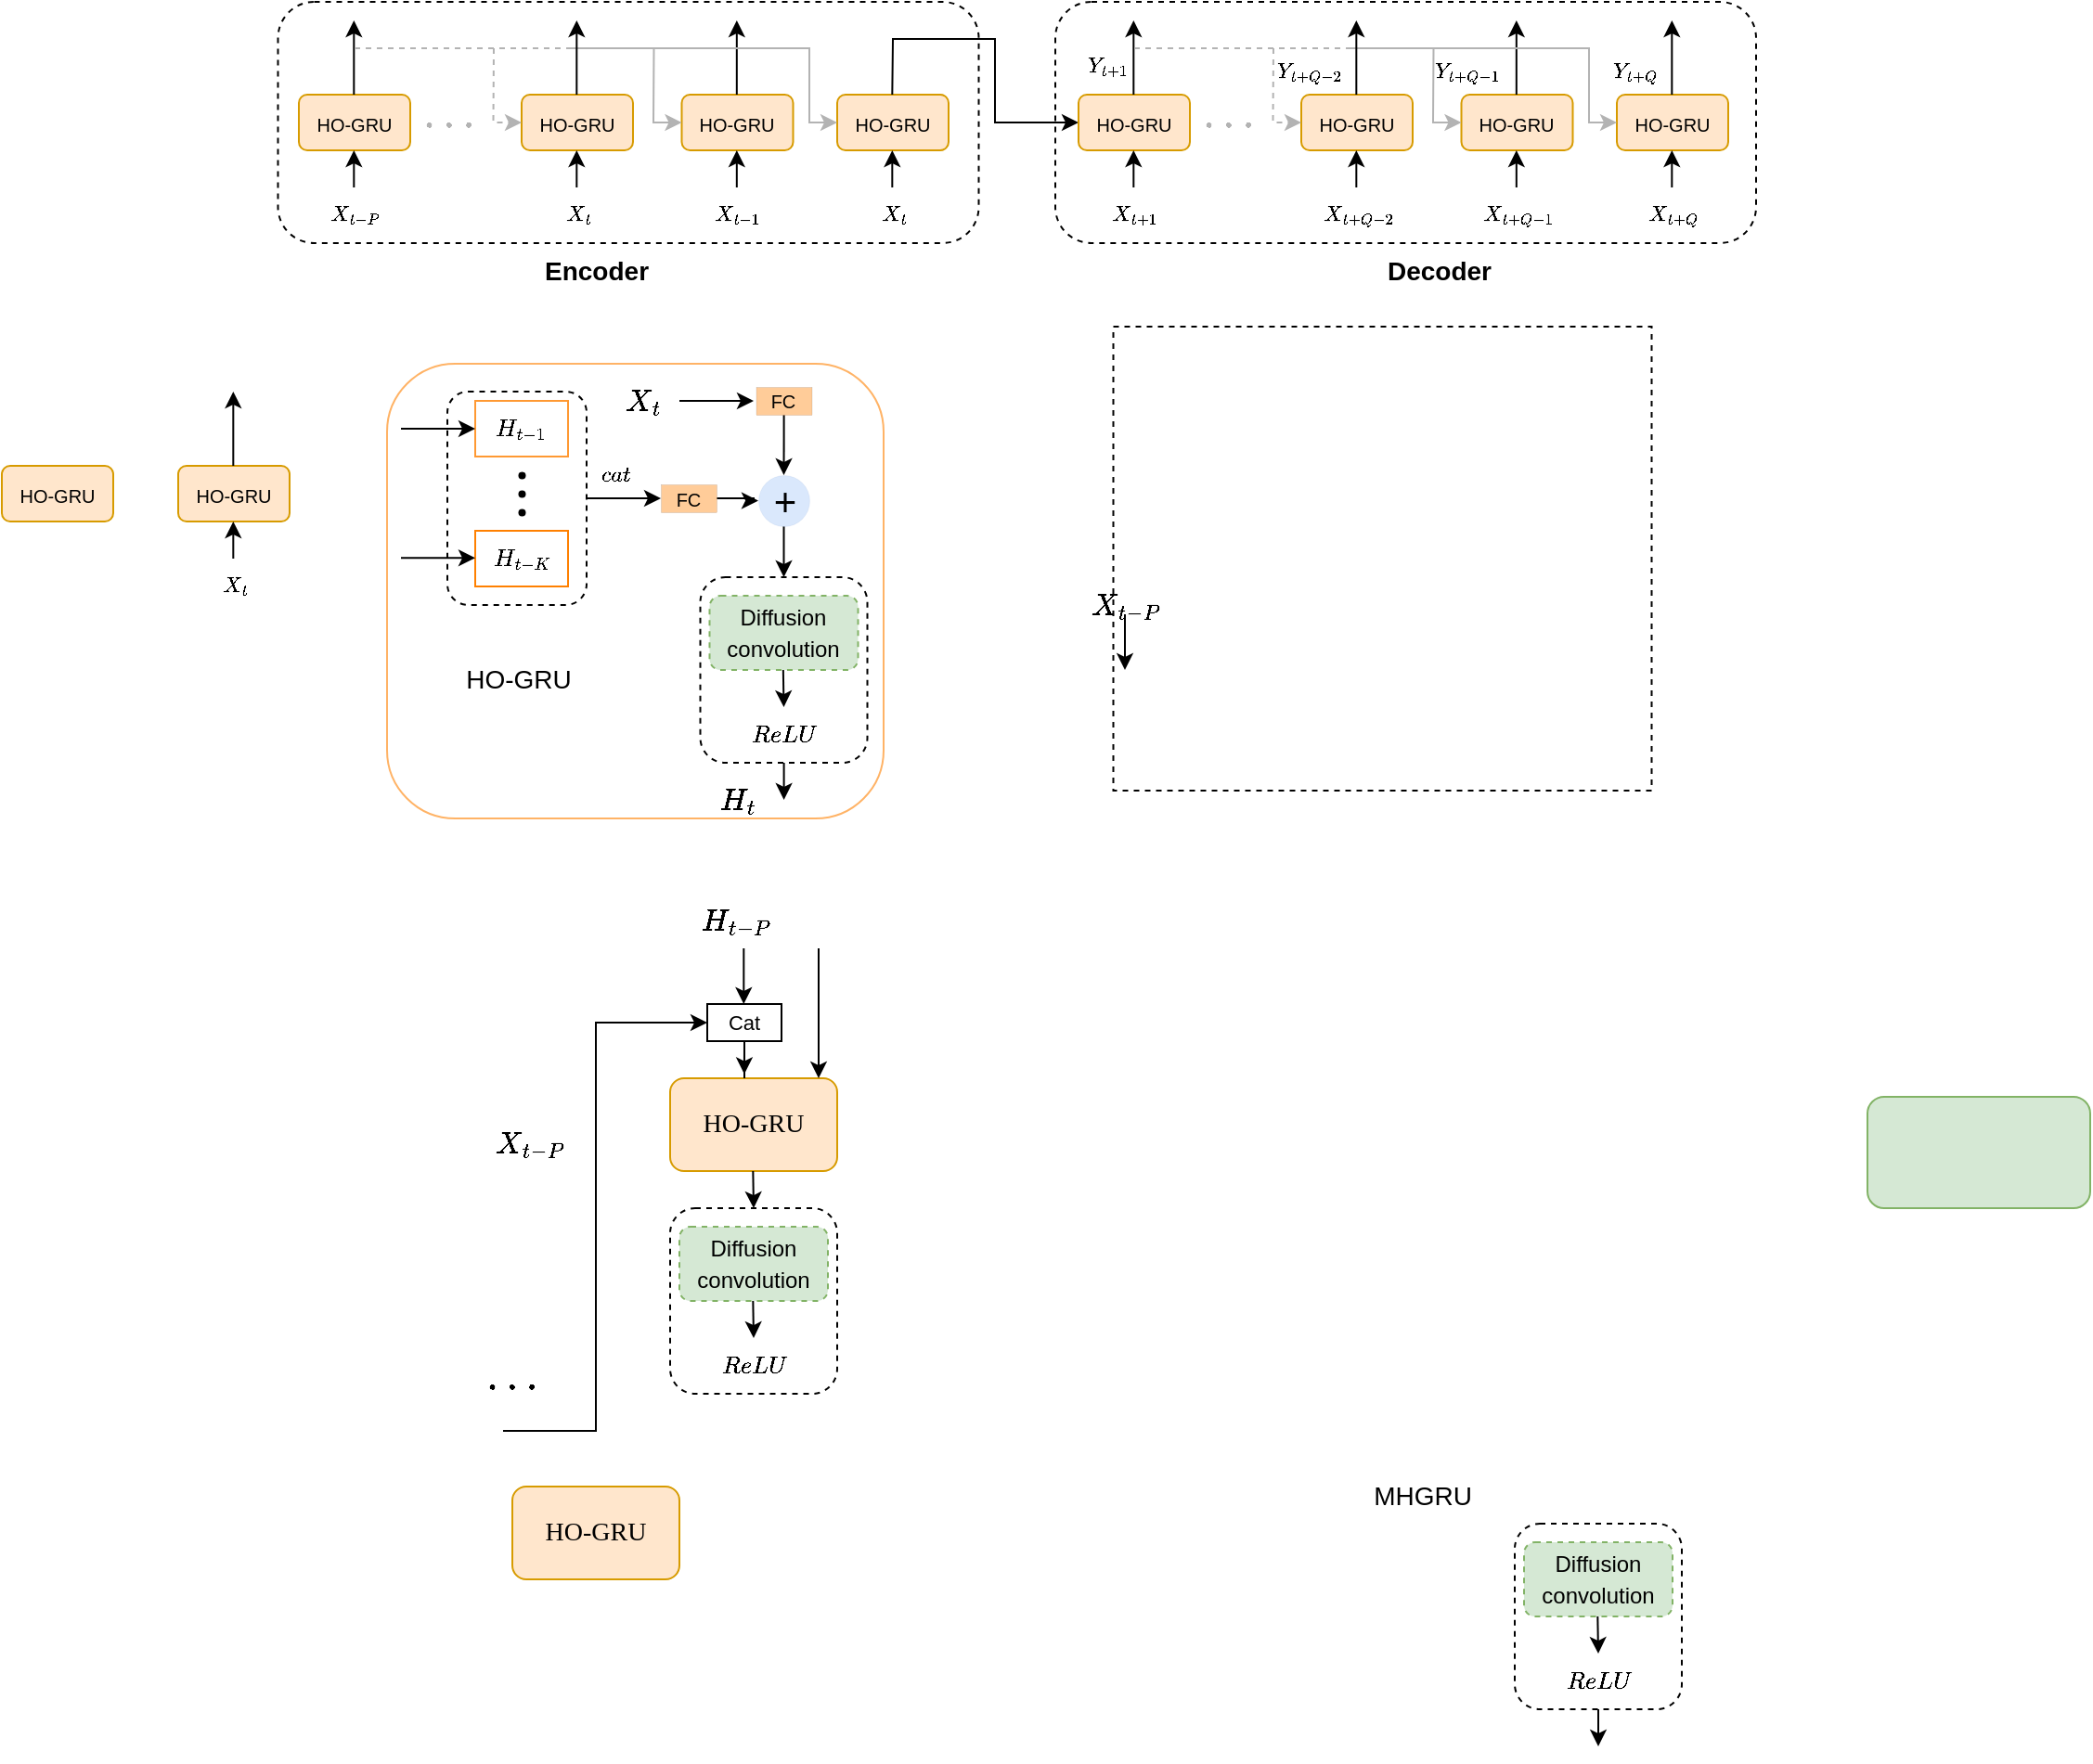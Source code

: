 <mxfile version="20.3.3" type="github" pages="2">
  <diagram id="hJp9Cb7KLexVjKm1sbrY" name="第 1 页">
    <mxGraphModel dx="1807" dy="525" grid="1" gridSize="10" guides="1" tooltips="1" connect="1" arrows="1" fold="1" page="1" pageScale="1" pageWidth="827" pageHeight="1169" math="1" shadow="0">
      <root>
        <mxCell id="0" />
        <mxCell id="1" parent="0" />
        <mxCell id="CPpen95AD1g5v73k_SBk-2" value="" style="rounded=1;whiteSpace=wrap;html=1;strokeColor=#FFB366;" vertex="1" parent="1">
          <mxGeometry x="-37.5" y="235" width="267.5" height="245" as="geometry" />
        </mxCell>
        <mxCell id="CPpen95AD1g5v73k_SBk-8" value="&lt;span style=&quot;color: rgba(0, 0, 0, 0); font-family: monospace; font-size: 0px; text-align: start;&quot;&gt;%3CmxGraphModel%3E%3Croot%3E%3CmxCell%20id%3D%220%22%2F%3E%3CmxCell%20id%3D%221%22%20parent%3D%220%22%2F%3E%3CmxCell%20id%3D%222%22%20value%3D%22%22%20style%3D%22endArrow%3Dclassic%3Bhtml%3D1%3Brounded%3D0%3B%22%20edge%3D%221%22%20parent%3D%221%22%3E%3CmxGeometry%20width%3D%2250%22%20height%3D%2250%22%20relative%3D%221%22%20as%3D%22geometry%22%3E%3CmxPoint%20x%3D%22350%22%20y%3D%22180%22%20as%3D%22sourcePoint%22%2F%3E%3CmxPoint%20x%3D%22350%22%20y%3D%22260%22%20as%3D%22targetPoint%22%2F%3E%3C%2FmxGeometry%3E%3C%2FmxCell%3E%3C%2Froot%3E%3C%2FmxGraphModel%3E$$&lt;/span&gt;" style="text;html=1;align=center;verticalAlign=middle;resizable=0;points=[];autosize=1;strokeColor=none;fillColor=none;" vertex="1" parent="1">
          <mxGeometry x="238.75" y="100" width="20" height="30" as="geometry" />
        </mxCell>
        <mxCell id="CPpen95AD1g5v73k_SBk-11" value="&lt;span style=&quot;font-family: Helvetica;&quot;&gt;$$X_{t-P}$$&lt;/span&gt;" style="text;html=1;align=center;verticalAlign=middle;resizable=0;points=[];autosize=1;strokeColor=none;fillColor=none;fontSize=14;fontFamily=Verdana;" vertex="1" parent="1">
          <mxGeometry x="310" y="350" width="100" height="30" as="geometry" />
        </mxCell>
        <mxCell id="CPpen95AD1g5v73k_SBk-12" value="HO-GRU" style="rounded=1;whiteSpace=wrap;html=1;fontFamily=Verdana;fontSize=14;fillColor=#ffe6cc;strokeColor=#d79b00;" vertex="1" parent="1">
          <mxGeometry x="30" y="840" width="90" height="50" as="geometry" />
        </mxCell>
        <mxCell id="CPpen95AD1g5v73k_SBk-13" value="" style="rounded=1;whiteSpace=wrap;html=1;fontFamily=Verdana;fontSize=14;fillColor=#d5e8d4;strokeColor=#82b366;" vertex="1" parent="1">
          <mxGeometry x="760" y="630" width="120" height="60" as="geometry" />
        </mxCell>
        <mxCell id="CPpen95AD1g5v73k_SBk-15" value="" style="rounded=1;whiteSpace=wrap;html=1;fontFamily=Verdana;fontSize=14;dashed=1;" vertex="1" parent="1">
          <mxGeometry x="131.25" y="350" width="90" height="100" as="geometry" />
        </mxCell>
        <mxCell id="CPpen95AD1g5v73k_SBk-19" value="" style="endArrow=classic;html=1;rounded=0;" edge="1" parent="1">
          <mxGeometry width="50" height="50" relative="1" as="geometry">
            <mxPoint x="360" y="370" as="sourcePoint" />
            <mxPoint x="360" y="400" as="targetPoint" />
          </mxGeometry>
        </mxCell>
        <mxCell id="CPpen95AD1g5v73k_SBk-21" value="&lt;font face=&quot;Helvetica&quot; style=&quot;font-size: 12px;&quot;&gt;Diffusion convolution&lt;/font&gt;" style="rounded=1;whiteSpace=wrap;html=1;dashed=1;fontFamily=Verdana;fontSize=14;fillColor=#d5e8d4;strokeColor=#82b366;" vertex="1" parent="1">
          <mxGeometry x="136.25" y="360" width="80" height="40" as="geometry" />
        </mxCell>
        <mxCell id="CPpen95AD1g5v73k_SBk-24" value="" style="endArrow=classic;html=1;rounded=0;" edge="1" parent="1">
          <mxGeometry width="50" height="50" relative="1" as="geometry">
            <mxPoint x="175.91" y="400" as="sourcePoint" />
            <mxPoint x="176.25" y="420" as="targetPoint" />
          </mxGeometry>
        </mxCell>
        <mxCell id="CPpen95AD1g5v73k_SBk-91" style="edgeStyle=orthogonalEdgeStyle;rounded=0;orthogonalLoop=1;jettySize=auto;html=1;fontFamily=Helvetica;fontSize=21;endArrow=classic;endFill=1;" edge="1" parent="1" source="CPpen95AD1g5v73k_SBk-25">
          <mxGeometry relative="1" as="geometry">
            <mxPoint x="176.25" y="470" as="targetPoint" />
          </mxGeometry>
        </mxCell>
        <mxCell id="CPpen95AD1g5v73k_SBk-25" value="&lt;font style=&quot;font-size: 11px;&quot;&gt;$$ReLU$$&lt;/font&gt;" style="text;html=1;align=center;verticalAlign=middle;resizable=0;points=[];autosize=1;strokeColor=none;fillColor=none;fontSize=11;fontFamily=Helvetica;" vertex="1" parent="1">
          <mxGeometry x="136.25" y="420" width="80" height="30" as="geometry" />
        </mxCell>
        <mxCell id="CPpen95AD1g5v73k_SBk-29" value="&lt;font style=&quot;font-size: 14px;&quot;&gt;$$H_{t-P}$$&lt;/font&gt;" style="text;html=1;align=center;verticalAlign=middle;resizable=0;points=[];autosize=1;strokeColor=none;fillColor=none;" vertex="1" parent="1">
          <mxGeometry x="100" y="520" width="100" height="30" as="geometry" />
        </mxCell>
        <mxCell id="CPpen95AD1g5v73k_SBk-30" value="&lt;span style=&quot;font-family: Helvetica;&quot;&gt;$$X_{t-P}$$&lt;/span&gt;" style="text;html=1;align=center;verticalAlign=middle;resizable=0;points=[];autosize=1;strokeColor=none;fillColor=none;fontSize=14;fontFamily=Verdana;" vertex="1" parent="1">
          <mxGeometry x="-11" y="640" width="100" height="30" as="geometry" />
        </mxCell>
        <mxCell id="CPpen95AD1g5v73k_SBk-31" value="HO-GRU" style="rounded=1;whiteSpace=wrap;html=1;fontFamily=Verdana;fontSize=14;fillColor=#ffe6cc;strokeColor=#d79b00;" vertex="1" parent="1">
          <mxGeometry x="115" y="620" width="90" height="50" as="geometry" />
        </mxCell>
        <mxCell id="CPpen95AD1g5v73k_SBk-32" value="" style="rounded=1;whiteSpace=wrap;html=1;fontFamily=Verdana;fontSize=14;dashed=1;" vertex="1" parent="1">
          <mxGeometry x="115" y="690" width="90" height="100" as="geometry" />
        </mxCell>
        <mxCell id="CPpen95AD1g5v73k_SBk-33" value="" style="endArrow=classic;html=1;rounded=0;" edge="1" parent="1">
          <mxGeometry width="50" height="50" relative="1" as="geometry">
            <mxPoint x="159.66" y="670" as="sourcePoint" />
            <mxPoint x="160" y="690" as="targetPoint" />
          </mxGeometry>
        </mxCell>
        <mxCell id="CPpen95AD1g5v73k_SBk-34" value="" style="endArrow=classic;html=1;rounded=0;" edge="1" parent="1">
          <mxGeometry width="50" height="50" relative="1" as="geometry">
            <mxPoint x="195" y="550" as="sourcePoint" />
            <mxPoint x="195" y="620" as="targetPoint" />
            <Array as="points">
              <mxPoint x="195" y="590" />
            </Array>
          </mxGeometry>
        </mxCell>
        <mxCell id="CPpen95AD1g5v73k_SBk-35" value="&lt;font face=&quot;Helvetica&quot; style=&quot;font-size: 12px;&quot;&gt;Diffusion convolution&lt;/font&gt;" style="rounded=1;whiteSpace=wrap;html=1;dashed=1;fontFamily=Verdana;fontSize=14;fillColor=#d5e8d4;strokeColor=#82b366;" vertex="1" parent="1">
          <mxGeometry x="120" y="700" width="80" height="40" as="geometry" />
        </mxCell>
        <mxCell id="CPpen95AD1g5v73k_SBk-36" value="" style="endArrow=classic;html=1;rounded=0;" edge="1" parent="1">
          <mxGeometry width="50" height="50" relative="1" as="geometry">
            <mxPoint x="159.66" y="740" as="sourcePoint" />
            <mxPoint x="160" y="760" as="targetPoint" />
          </mxGeometry>
        </mxCell>
        <mxCell id="CPpen95AD1g5v73k_SBk-38" value="&lt;font style=&quot;font-size: 11px;&quot;&gt;$$ReLU$$&lt;/font&gt;" style="text;html=1;align=center;verticalAlign=middle;resizable=0;points=[];autosize=1;strokeColor=none;fillColor=none;fontSize=11;fontFamily=Helvetica;" vertex="1" parent="1">
          <mxGeometry x="120" y="760" width="80" height="30" as="geometry" />
        </mxCell>
        <mxCell id="CPpen95AD1g5v73k_SBk-39" value="" style="endArrow=classic;html=1;rounded=0;fontFamily=Helvetica;fontSize=11;" edge="1" parent="1">
          <mxGeometry width="50" height="50" relative="1" as="geometry">
            <mxPoint x="25" y="810" as="sourcePoint" />
            <mxPoint x="135" y="590" as="targetPoint" />
            <Array as="points">
              <mxPoint x="75" y="810" />
              <mxPoint x="75" y="590" />
            </Array>
          </mxGeometry>
        </mxCell>
        <mxCell id="CPpen95AD1g5v73k_SBk-50" style="edgeStyle=orthogonalEdgeStyle;rounded=0;orthogonalLoop=1;jettySize=auto;html=1;entryX=0.444;entryY=-0.045;entryDx=0;entryDy=0;entryPerimeter=0;fontFamily=Helvetica;fontSize=20;endArrow=classic;endFill=1;" edge="1" parent="1" source="CPpen95AD1g5v73k_SBk-42" target="CPpen95AD1g5v73k_SBk-31">
          <mxGeometry relative="1" as="geometry" />
        </mxCell>
        <mxCell id="CPpen95AD1g5v73k_SBk-42" value="Cat" style="whiteSpace=wrap;html=1;fontFamily=Helvetica;fontSize=11;" vertex="1" parent="1">
          <mxGeometry x="135" y="580" width="40" height="20" as="geometry" />
        </mxCell>
        <mxCell id="CPpen95AD1g5v73k_SBk-43" value="" style="endArrow=classic;html=1;rounded=0;" edge="1" parent="1">
          <mxGeometry width="50" height="50" relative="1" as="geometry">
            <mxPoint x="154.66" y="550" as="sourcePoint" />
            <mxPoint x="154.66" y="580" as="targetPoint" />
          </mxGeometry>
        </mxCell>
        <mxCell id="CPpen95AD1g5v73k_SBk-45" value="&lt;b&gt;&lt;font style=&quot;font-size: 20px;&quot;&gt;$$...$$&lt;/font&gt;&lt;/b&gt;" style="text;html=1;align=center;verticalAlign=middle;resizable=0;points=[];autosize=1;strokeColor=none;fillColor=none;fontSize=11;fontFamily=Helvetica;" vertex="1" parent="1">
          <mxGeometry x="-11" y="760" width="80" height="40" as="geometry" />
        </mxCell>
        <mxCell id="CPpen95AD1g5v73k_SBk-56" value="&lt;span style=&quot;font-family: Helvetica;&quot;&gt;$$X_t$$&lt;/span&gt;" style="text;html=1;align=center;verticalAlign=middle;resizable=0;points=[];autosize=1;strokeColor=none;fillColor=none;fontSize=14;fontFamily=Verdana;" vertex="1" parent="1">
          <mxGeometry x="60" y="240" width="80" height="30" as="geometry" />
        </mxCell>
        <mxCell id="CPpen95AD1g5v73k_SBk-58" value="&lt;font style=&quot;font-size: 11px;&quot;&gt;$$H_{t-1}$$&lt;/font&gt;" style="whiteSpace=wrap;html=1;fontFamily=Helvetica;fontSize=20;strokeColor=#FF9933;" vertex="1" parent="1">
          <mxGeometry x="10" y="255" width="50" height="30" as="geometry" />
        </mxCell>
        <mxCell id="CPpen95AD1g5v73k_SBk-61" value="&lt;font style=&quot;font-size: 11px;&quot;&gt;$$H_{t-K}$$&lt;/font&gt;" style="whiteSpace=wrap;html=1;fontFamily=Helvetica;fontSize=20;strokeColor=#FF8000;" vertex="1" parent="1">
          <mxGeometry x="10" y="325" width="50" height="30" as="geometry" />
        </mxCell>
        <mxCell id="CPpen95AD1g5v73k_SBk-73" style="edgeStyle=orthogonalEdgeStyle;rounded=0;orthogonalLoop=1;jettySize=auto;html=1;fontFamily=Helvetica;fontSize=10;endArrow=classic;endFill=1;" edge="1" parent="1" source="CPpen95AD1g5v73k_SBk-62">
          <mxGeometry relative="1" as="geometry">
            <mxPoint x="110.0" y="307.5" as="targetPoint" />
          </mxGeometry>
        </mxCell>
        <mxCell id="CPpen95AD1g5v73k_SBk-62" value="" style="rounded=1;whiteSpace=wrap;html=1;fontFamily=Helvetica;fontSize=11;fillColor=none;dashed=1;" vertex="1" parent="1">
          <mxGeometry x="-5" y="250" width="75" height="115" as="geometry" />
        </mxCell>
        <mxCell id="CPpen95AD1g5v73k_SBk-68" value="" style="shape=waypoint;sketch=0;fillStyle=solid;size=6;pointerEvents=1;points=[];fillColor=none;resizable=0;rotatable=0;perimeter=centerPerimeter;snapToPoint=1;dashed=1;strokeColor=#000000;fontFamily=Helvetica;fontSize=10;strokeWidth=0;" vertex="1" parent="1">
          <mxGeometry x="15" y="275" width="40" height="40" as="geometry" />
        </mxCell>
        <mxCell id="CPpen95AD1g5v73k_SBk-69" value="" style="shape=waypoint;sketch=0;fillStyle=solid;size=6;pointerEvents=1;points=[];fillColor=none;resizable=0;rotatable=0;perimeter=centerPerimeter;snapToPoint=1;dashed=1;strokeColor=#000000;fontFamily=Helvetica;fontSize=10;strokeWidth=0;" vertex="1" parent="1">
          <mxGeometry x="15" y="295" width="40" height="40" as="geometry" />
        </mxCell>
        <mxCell id="CPpen95AD1g5v73k_SBk-70" value="" style="shape=waypoint;sketch=0;fillStyle=solid;size=6;pointerEvents=1;points=[];fillColor=none;resizable=0;rotatable=0;perimeter=centerPerimeter;snapToPoint=1;dashed=1;strokeColor=#000000;fontFamily=Helvetica;fontSize=10;strokeWidth=0;" vertex="1" parent="1">
          <mxGeometry x="15" y="285" width="40" height="40" as="geometry" />
        </mxCell>
        <mxCell id="CPpen95AD1g5v73k_SBk-71" value="" style="endArrow=classic;html=1;rounded=0;fontFamily=Helvetica;fontSize=10;entryX=0;entryY=0.5;entryDx=0;entryDy=0;" edge="1" parent="1" target="CPpen95AD1g5v73k_SBk-58">
          <mxGeometry width="50" height="50" relative="1" as="geometry">
            <mxPoint x="-30" y="270" as="sourcePoint" />
            <mxPoint x="10" y="225" as="targetPoint" />
          </mxGeometry>
        </mxCell>
        <mxCell id="CPpen95AD1g5v73k_SBk-72" value="" style="endArrow=classic;html=1;rounded=0;fontFamily=Helvetica;fontSize=10;entryX=0;entryY=0.5;entryDx=0;entryDy=0;" edge="1" parent="1">
          <mxGeometry width="50" height="50" relative="1" as="geometry">
            <mxPoint x="-30.0" y="339.66" as="sourcePoint" />
            <mxPoint x="10.0" y="339.66" as="targetPoint" />
          </mxGeometry>
        </mxCell>
        <mxCell id="CPpen95AD1g5v73k_SBk-74" value="$$cat$$" style="text;html=1;align=center;verticalAlign=middle;resizable=0;points=[];autosize=1;strokeColor=none;fillColor=none;fontSize=10;fontFamily=Helvetica;" vertex="1" parent="1">
          <mxGeometry x="50" y="280" width="70" height="30" as="geometry" />
        </mxCell>
        <mxCell id="CPpen95AD1g5v73k_SBk-85" value="" style="edgeStyle=orthogonalEdgeStyle;rounded=0;orthogonalLoop=1;jettySize=auto;html=1;fontFamily=Helvetica;fontSize=21;endArrow=classic;endFill=1;" edge="1" parent="1" source="CPpen95AD1g5v73k_SBk-75" target="CPpen95AD1g5v73k_SBk-80">
          <mxGeometry relative="1" as="geometry" />
        </mxCell>
        <mxCell id="CPpen95AD1g5v73k_SBk-75" value="FC" style="rounded=0;whiteSpace=wrap;html=1;dashed=1;strokeColor=#000000;strokeWidth=0;fontFamily=Helvetica;fontSize=10;fillColor=#FFCC99;" vertex="1" parent="1">
          <mxGeometry x="110" y="300" width="30" height="15" as="geometry" />
        </mxCell>
        <mxCell id="CPpen95AD1g5v73k_SBk-79" style="edgeStyle=orthogonalEdgeStyle;rounded=0;orthogonalLoop=1;jettySize=auto;html=1;fontFamily=Helvetica;fontSize=10;endArrow=classic;endFill=1;entryX=0.5;entryY=0;entryDx=0;entryDy=0;" edge="1" parent="1" source="CPpen95AD1g5v73k_SBk-76" target="CPpen95AD1g5v73k_SBk-80">
          <mxGeometry relative="1" as="geometry">
            <mxPoint x="176.25" y="282.5" as="targetPoint" />
          </mxGeometry>
        </mxCell>
        <mxCell id="CPpen95AD1g5v73k_SBk-76" value="FC" style="rounded=0;whiteSpace=wrap;html=1;dashed=1;strokeColor=#000000;strokeWidth=0;fontFamily=Helvetica;fontSize=10;fillColor=#FFCC99;" vertex="1" parent="1">
          <mxGeometry x="161.25" y="247.5" width="30" height="15" as="geometry" />
        </mxCell>
        <mxCell id="CPpen95AD1g5v73k_SBk-90" style="edgeStyle=orthogonalEdgeStyle;rounded=0;orthogonalLoop=1;jettySize=auto;html=1;entryX=0.5;entryY=0;entryDx=0;entryDy=0;fontFamily=Helvetica;fontSize=21;endArrow=classic;endFill=1;" edge="1" parent="1" source="CPpen95AD1g5v73k_SBk-80" target="CPpen95AD1g5v73k_SBk-15">
          <mxGeometry relative="1" as="geometry" />
        </mxCell>
        <mxCell id="CPpen95AD1g5v73k_SBk-80" value="&lt;font style=&quot;font-size: 21px;&quot;&gt;+&lt;/font&gt;" style="ellipse;whiteSpace=wrap;html=1;aspect=fixed;dashed=1;strokeColor=#6c8ebf;strokeWidth=0;fontFamily=Helvetica;fontSize=10;fillColor=#dae8fc;" vertex="1" parent="1">
          <mxGeometry x="162.5" y="295" width="27.5" height="27.5" as="geometry" />
        </mxCell>
        <mxCell id="CPpen95AD1g5v73k_SBk-92" value="&lt;font style=&quot;font-size: 14px;&quot;&gt;$$H_t$$&lt;/font&gt;" style="text;html=1;align=center;verticalAlign=middle;resizable=0;points=[];autosize=1;strokeColor=none;fillColor=none;fontSize=21;fontFamily=Helvetica;" vertex="1" parent="1">
          <mxGeometry x="111.25" y="450" width="80" height="40" as="geometry" />
        </mxCell>
        <mxCell id="CPpen95AD1g5v73k_SBk-93" value="" style="endArrow=classic;html=1;rounded=0;fontFamily=Helvetica;fontSize=14;" edge="1" parent="1">
          <mxGeometry width="50" height="50" relative="1" as="geometry">
            <mxPoint x="120" y="255" as="sourcePoint" />
            <mxPoint x="160" y="255" as="targetPoint" />
          </mxGeometry>
        </mxCell>
        <mxCell id="CPpen95AD1g5v73k_SBk-95" value="" style="rounded=0;whiteSpace=wrap;html=1;dashed=1;strokeColor=#000000;strokeWidth=1;fontFamily=Helvetica;fontSize=14;fillColor=none;" vertex="1" parent="1">
          <mxGeometry x="353.75" y="215" width="290" height="250" as="geometry" />
        </mxCell>
        <mxCell id="CPpen95AD1g5v73k_SBk-96" value="HO-GRU" style="text;html=1;align=center;verticalAlign=middle;resizable=0;points=[];autosize=1;strokeColor=none;fillColor=none;fontSize=14;fontFamily=Helvetica;" vertex="1" parent="1">
          <mxGeometry x="-7.5" y="390" width="80" height="30" as="geometry" />
        </mxCell>
        <mxCell id="CPpen95AD1g5v73k_SBk-99" value="" style="rounded=1;whiteSpace=wrap;html=1;fontFamily=Verdana;fontSize=14;dashed=1;" vertex="1" parent="1">
          <mxGeometry x="570" y="860" width="90" height="100" as="geometry" />
        </mxCell>
        <mxCell id="CPpen95AD1g5v73k_SBk-100" value="&lt;font face=&quot;Helvetica&quot; style=&quot;font-size: 12px;&quot;&gt;Diffusion convolution&lt;/font&gt;" style="rounded=1;whiteSpace=wrap;html=1;dashed=1;fontFamily=Verdana;fontSize=14;fillColor=#d5e8d4;strokeColor=#82b366;" vertex="1" parent="1">
          <mxGeometry x="575" y="870" width="80" height="40" as="geometry" />
        </mxCell>
        <mxCell id="CPpen95AD1g5v73k_SBk-101" value="" style="endArrow=classic;html=1;rounded=0;" edge="1" parent="1">
          <mxGeometry width="50" height="50" relative="1" as="geometry">
            <mxPoint x="614.66" y="910" as="sourcePoint" />
            <mxPoint x="615.0" y="930" as="targetPoint" />
          </mxGeometry>
        </mxCell>
        <mxCell id="CPpen95AD1g5v73k_SBk-102" style="edgeStyle=orthogonalEdgeStyle;rounded=0;orthogonalLoop=1;jettySize=auto;html=1;fontFamily=Helvetica;fontSize=21;endArrow=classic;endFill=1;" edge="1" parent="1" source="CPpen95AD1g5v73k_SBk-103">
          <mxGeometry relative="1" as="geometry">
            <mxPoint x="615.0" y="980" as="targetPoint" />
          </mxGeometry>
        </mxCell>
        <mxCell id="CPpen95AD1g5v73k_SBk-103" value="&lt;font style=&quot;font-size: 11px;&quot;&gt;$$ReLU$$&lt;/font&gt;" style="text;html=1;align=center;verticalAlign=middle;resizable=0;points=[];autosize=1;strokeColor=none;fillColor=none;fontSize=11;fontFamily=Helvetica;" vertex="1" parent="1">
          <mxGeometry x="575" y="930" width="80" height="30" as="geometry" />
        </mxCell>
        <mxCell id="CPpen95AD1g5v73k_SBk-122" value="MHGRU" style="text;html=1;align=center;verticalAlign=middle;resizable=0;points=[];autosize=1;strokeColor=none;fillColor=none;fontSize=14;fontFamily=Helvetica;" vertex="1" parent="1">
          <mxGeometry x="480" y="830" width="80" height="30" as="geometry" />
        </mxCell>
        <mxCell id="ZWESRI51xOUJ7G3OvhkM-3" value="&lt;font style=&quot;font-size: 10px;&quot;&gt;HO-GRU&lt;/font&gt;" style="rounded=1;whiteSpace=wrap;html=1;strokeColor=#d79b00;strokeWidth=1;fontFamily=Helvetica;fontSize=13;fillColor=#ffe6cc;" vertex="1" parent="1">
          <mxGeometry x="205" y="90" width="60" height="30" as="geometry" />
        </mxCell>
        <mxCell id="ZWESRI51xOUJ7G3OvhkM-4" value="&lt;font style=&quot;font-size: 10px;&quot;&gt;HO-GRU&lt;/font&gt;" style="rounded=1;whiteSpace=wrap;html=1;strokeColor=#d79b00;strokeWidth=1;fontFamily=Helvetica;fontSize=13;fillColor=#ffe6cc;" vertex="1" parent="1">
          <mxGeometry x="-245" y="290" width="60" height="30" as="geometry" />
        </mxCell>
        <mxCell id="ZWESRI51xOUJ7G3OvhkM-5" value="$$X_t$$" style="text;html=1;align=center;verticalAlign=middle;resizable=0;points=[];autosize=1;strokeColor=none;fillColor=none;fontSize=10;fontFamily=Helvetica;" vertex="1" parent="1">
          <mxGeometry x="200" y="140" width="70" height="30" as="geometry" />
        </mxCell>
        <mxCell id="ZWESRI51xOUJ7G3OvhkM-6" value="" style="endArrow=classic;html=1;rounded=0;fontFamily=Helvetica;fontSize=11;" edge="1" parent="1">
          <mxGeometry width="50" height="50" relative="1" as="geometry">
            <mxPoint x="234.66" y="140" as="sourcePoint" />
            <mxPoint x="234.66" y="120" as="targetPoint" />
          </mxGeometry>
        </mxCell>
        <mxCell id="ZWESRI51xOUJ7G3OvhkM-7" value="" style="endArrow=classic;html=1;rounded=0;fontFamily=Helvetica;fontSize=11;entryX=0;entryY=0.5;entryDx=0;entryDy=0;" edge="1" parent="1" target="ZWESRI51xOUJ7G3OvhkM-136">
          <mxGeometry width="50" height="50" relative="1" as="geometry">
            <mxPoint x="234.66" y="90" as="sourcePoint" />
            <mxPoint x="330" y="110" as="targetPoint" />
            <Array as="points">
              <mxPoint x="235" y="60" />
              <mxPoint x="290" y="60" />
              <mxPoint x="290" y="105" />
            </Array>
          </mxGeometry>
        </mxCell>
        <mxCell id="ZWESRI51xOUJ7G3OvhkM-38" value="&lt;span style=&quot;color: rgba(0, 0, 0, 0); font-family: monospace; font-size: 0px; text-align: start;&quot;&gt;%3CmxGraphModel%3E%3Croot%3E%3CmxCell%20id%3D%220%22%2F%3E%3CmxCell%20id%3D%221%22%20parent%3D%220%22%2F%3E%3CmxCell%20id%3D%222%22%20value%3D%22%22%20style%3D%22endArrow%3Dclassic%3Bhtml%3D1%3Brounded%3D0%3B%22%20edge%3D%221%22%20parent%3D%221%22%3E%3CmxGeometry%20width%3D%2250%22%20height%3D%2250%22%20relative%3D%221%22%20as%3D%22geometry%22%3E%3CmxPoint%20x%3D%22350%22%20y%3D%22180%22%20as%3D%22sourcePoint%22%2F%3E%3CmxPoint%20x%3D%22350%22%20y%3D%22260%22%20as%3D%22targetPoint%22%2F%3E%3C%2FmxGeometry%3E%3C%2FmxCell%3E%3C%2Froot%3E%3C%2FmxGraphModel%3E$$&lt;/span&gt;" style="text;html=1;align=center;verticalAlign=middle;resizable=0;points=[];autosize=1;strokeColor=none;fillColor=none;" vertex="1" parent="1">
          <mxGeometry x="-51.25" y="100" width="20" height="30" as="geometry" />
        </mxCell>
        <mxCell id="ZWESRI51xOUJ7G3OvhkM-39" value="&lt;font style=&quot;font-size: 10px;&quot;&gt;HO-GRU&lt;/font&gt;" style="rounded=1;whiteSpace=wrap;html=1;strokeColor=#d79b00;strokeWidth=1;fontFamily=Helvetica;fontSize=13;fillColor=#ffe6cc;" vertex="1" parent="1">
          <mxGeometry x="-85" y="90" width="60" height="30" as="geometry" />
        </mxCell>
        <mxCell id="ZWESRI51xOUJ7G3OvhkM-40" value="$$X_{t-P}$$" style="text;html=1;align=center;verticalAlign=middle;resizable=0;points=[];autosize=1;strokeColor=none;fillColor=none;fontSize=10;fontFamily=Helvetica;" vertex="1" parent="1">
          <mxGeometry x="-100" y="140" width="90" height="30" as="geometry" />
        </mxCell>
        <mxCell id="ZWESRI51xOUJ7G3OvhkM-41" value="" style="endArrow=classic;html=1;rounded=0;fontFamily=Helvetica;fontSize=11;" edge="1" parent="1">
          <mxGeometry width="50" height="50" relative="1" as="geometry">
            <mxPoint x="-55.34" y="140.0" as="sourcePoint" />
            <mxPoint x="-55.34" y="120.0" as="targetPoint" />
          </mxGeometry>
        </mxCell>
        <mxCell id="ZWESRI51xOUJ7G3OvhkM-42" value="" style="endArrow=classic;html=1;rounded=0;fontFamily=Helvetica;fontSize=11;" edge="1" parent="1">
          <mxGeometry width="50" height="50" relative="1" as="geometry">
            <mxPoint x="-55.34" y="90.0" as="sourcePoint" />
            <mxPoint x="-55.34" y="50.0" as="targetPoint" />
          </mxGeometry>
        </mxCell>
        <mxCell id="ZWESRI51xOUJ7G3OvhkM-43" value="&lt;span style=&quot;color: rgba(0, 0, 0, 0); font-family: monospace; font-size: 0px; text-align: start;&quot;&gt;%3CmxGraphModel%3E%3Croot%3E%3CmxCell%20id%3D%220%22%2F%3E%3CmxCell%20id%3D%221%22%20parent%3D%220%22%2F%3E%3CmxCell%20id%3D%222%22%20value%3D%22%22%20style%3D%22endArrow%3Dclassic%3Bhtml%3D1%3Brounded%3D0%3B%22%20edge%3D%221%22%20parent%3D%221%22%3E%3CmxGeometry%20width%3D%2250%22%20height%3D%2250%22%20relative%3D%221%22%20as%3D%22geometry%22%3E%3CmxPoint%20x%3D%22350%22%20y%3D%22180%22%20as%3D%22sourcePoint%22%2F%3E%3CmxPoint%20x%3D%22350%22%20y%3D%22260%22%20as%3D%22targetPoint%22%2F%3E%3C%2FmxGeometry%3E%3C%2FmxCell%3E%3C%2Froot%3E%3C%2FmxGraphModel%3E$$&lt;/span&gt;" style="text;html=1;align=center;verticalAlign=middle;resizable=0;points=[];autosize=1;strokeColor=none;fillColor=none;" vertex="1" parent="1">
          <mxGeometry x="155" y="100" width="20" height="30" as="geometry" />
        </mxCell>
        <mxCell id="ZWESRI51xOUJ7G3OvhkM-44" value="&lt;font style=&quot;font-size: 10px;&quot;&gt;HO-GRU&lt;/font&gt;" style="rounded=1;whiteSpace=wrap;html=1;strokeColor=#d79b00;strokeWidth=1;fontFamily=Helvetica;fontSize=13;fillColor=#ffe6cc;" vertex="1" parent="1">
          <mxGeometry x="121.25" y="90" width="60" height="30" as="geometry" />
        </mxCell>
        <mxCell id="ZWESRI51xOUJ7G3OvhkM-45" value="$$X_{t-1}$$" style="text;html=1;align=center;verticalAlign=middle;resizable=0;points=[];autosize=1;strokeColor=none;fillColor=none;fontSize=10;fontFamily=Helvetica;" vertex="1" parent="1">
          <mxGeometry x="106.25" y="140" width="90" height="30" as="geometry" />
        </mxCell>
        <mxCell id="ZWESRI51xOUJ7G3OvhkM-46" value="" style="endArrow=classic;html=1;rounded=0;fontFamily=Helvetica;fontSize=11;" edge="1" parent="1">
          <mxGeometry width="50" height="50" relative="1" as="geometry">
            <mxPoint x="150.91" y="140.0" as="sourcePoint" />
            <mxPoint x="150.91" y="120.0" as="targetPoint" />
          </mxGeometry>
        </mxCell>
        <mxCell id="ZWESRI51xOUJ7G3OvhkM-47" value="" style="endArrow=classic;html=1;rounded=0;fontFamily=Helvetica;fontSize=11;" edge="1" parent="1">
          <mxGeometry width="50" height="50" relative="1" as="geometry">
            <mxPoint x="150.91" y="90.0" as="sourcePoint" />
            <mxPoint x="150.91" y="50.0" as="targetPoint" />
          </mxGeometry>
        </mxCell>
        <mxCell id="ZWESRI51xOUJ7G3OvhkM-48" value="&lt;span style=&quot;color: rgba(0, 0, 0, 0); font-family: monospace; font-size: 0px; text-align: start;&quot;&gt;%3CmxGraphModel%3E%3Croot%3E%3CmxCell%20id%3D%220%22%2F%3E%3CmxCell%20id%3D%221%22%20parent%3D%220%22%2F%3E%3CmxCell%20id%3D%222%22%20value%3D%22%22%20style%3D%22endArrow%3Dclassic%3Bhtml%3D1%3Brounded%3D0%3B%22%20edge%3D%221%22%20parent%3D%221%22%3E%3CmxGeometry%20width%3D%2250%22%20height%3D%2250%22%20relative%3D%221%22%20as%3D%22geometry%22%3E%3CmxPoint%20x%3D%22350%22%20y%3D%22180%22%20as%3D%22sourcePoint%22%2F%3E%3CmxPoint%20x%3D%22350%22%20y%3D%22260%22%20as%3D%22targetPoint%22%2F%3E%3C%2FmxGeometry%3E%3C%2FmxCell%3E%3C%2Froot%3E%3C%2FmxGraphModel%3E$$&lt;/span&gt;" style="text;html=1;align=center;verticalAlign=middle;resizable=0;points=[];autosize=1;strokeColor=none;fillColor=none;" vertex="1" parent="1">
          <mxGeometry x="-116.25" y="300" width="20" height="30" as="geometry" />
        </mxCell>
        <mxCell id="ZWESRI51xOUJ7G3OvhkM-49" value="&lt;font style=&quot;font-size: 10px;&quot;&gt;HO-GRU&lt;/font&gt;" style="rounded=1;whiteSpace=wrap;html=1;strokeColor=#d79b00;strokeWidth=1;fontFamily=Helvetica;fontSize=13;fillColor=#ffe6cc;" vertex="1" parent="1">
          <mxGeometry x="-150" y="290" width="60" height="30" as="geometry" />
        </mxCell>
        <mxCell id="ZWESRI51xOUJ7G3OvhkM-50" value="$$X_t$$" style="text;html=1;align=center;verticalAlign=middle;resizable=0;points=[];autosize=1;strokeColor=none;fillColor=none;fontSize=10;fontFamily=Helvetica;" vertex="1" parent="1">
          <mxGeometry x="-155" y="340" width="70" height="30" as="geometry" />
        </mxCell>
        <mxCell id="ZWESRI51xOUJ7G3OvhkM-51" value="" style="endArrow=classic;html=1;rounded=0;fontFamily=Helvetica;fontSize=11;" edge="1" parent="1">
          <mxGeometry width="50" height="50" relative="1" as="geometry">
            <mxPoint x="-120.34" y="340.0" as="sourcePoint" />
            <mxPoint x="-120.34" y="320.0" as="targetPoint" />
          </mxGeometry>
        </mxCell>
        <mxCell id="ZWESRI51xOUJ7G3OvhkM-52" value="" style="endArrow=classic;html=1;rounded=0;fontFamily=Helvetica;fontSize=11;" edge="1" parent="1">
          <mxGeometry width="50" height="50" relative="1" as="geometry">
            <mxPoint x="-120.34" y="290.0" as="sourcePoint" />
            <mxPoint x="-120.34" y="250.0" as="targetPoint" />
          </mxGeometry>
        </mxCell>
        <mxCell id="ZWESRI51xOUJ7G3OvhkM-57" value="&lt;b&gt;&lt;font color=&quot;#b3b3b3&quot; style=&quot;font-size: 20px;&quot;&gt;$$...$$&lt;/font&gt;&lt;/b&gt;" style="text;html=1;align=center;verticalAlign=middle;resizable=0;points=[];autosize=1;strokeColor=none;fillColor=none;fontSize=11;fontFamily=Helvetica;" vertex="1" parent="1">
          <mxGeometry x="-45" y="80" width="80" height="40" as="geometry" />
        </mxCell>
        <mxCell id="ZWESRI51xOUJ7G3OvhkM-58" value="" style="endArrow=classic;html=1;rounded=0;fontFamily=Helvetica;fontSize=11;fontColor=#B3B3B3;entryX=0;entryY=0.5;entryDx=0;entryDy=0;strokeColor=#B3B3B3;" edge="1" parent="1" target="ZWESRI51xOUJ7G3OvhkM-3">
          <mxGeometry width="50" height="50" relative="1" as="geometry">
            <mxPoint x="60" y="65" as="sourcePoint" />
            <mxPoint x="210" y="130" as="targetPoint" />
            <Array as="points">
              <mxPoint x="190" y="65" />
              <mxPoint x="190" y="105" />
            </Array>
          </mxGeometry>
        </mxCell>
        <mxCell id="ZWESRI51xOUJ7G3OvhkM-59" value="&lt;span style=&quot;color: rgba(0, 0, 0, 0); font-family: monospace; font-size: 0px; text-align: start;&quot;&gt;%3CmxGraphModel%3E%3Croot%3E%3CmxCell%20id%3D%220%22%2F%3E%3CmxCell%20id%3D%221%22%20parent%3D%220%22%2F%3E%3CmxCell%20id%3D%222%22%20value%3D%22%22%20style%3D%22endArrow%3Dclassic%3Bhtml%3D1%3Brounded%3D0%3B%22%20edge%3D%221%22%20parent%3D%221%22%3E%3CmxGeometry%20width%3D%2250%22%20height%3D%2250%22%20relative%3D%221%22%20as%3D%22geometry%22%3E%3CmxPoint%20x%3D%22350%22%20y%3D%22180%22%20as%3D%22sourcePoint%22%2F%3E%3CmxPoint%20x%3D%22350%22%20y%3D%22260%22%20as%3D%22targetPoint%22%2F%3E%3C%2FmxGeometry%3E%3C%2FmxCell%3E%3C%2Froot%3E%3C%2FmxGraphModel%3E$$&lt;/span&gt;" style="text;html=1;align=center;verticalAlign=middle;resizable=0;points=[];autosize=1;strokeColor=none;fillColor=none;" vertex="1" parent="1">
          <mxGeometry x="68.75" y="100" width="20" height="30" as="geometry" />
        </mxCell>
        <mxCell id="ZWESRI51xOUJ7G3OvhkM-60" value="&lt;font style=&quot;font-size: 10px;&quot;&gt;HO-GRU&lt;/font&gt;" style="rounded=1;whiteSpace=wrap;html=1;strokeColor=#d79b00;strokeWidth=1;fontFamily=Helvetica;fontSize=13;fillColor=#ffe6cc;" vertex="1" parent="1">
          <mxGeometry x="35" y="90" width="60" height="30" as="geometry" />
        </mxCell>
        <mxCell id="ZWESRI51xOUJ7G3OvhkM-61" value="$$X_t$$" style="text;html=1;align=center;verticalAlign=middle;resizable=0;points=[];autosize=1;strokeColor=none;fillColor=none;fontSize=10;fontFamily=Helvetica;" vertex="1" parent="1">
          <mxGeometry x="30" y="140" width="70" height="30" as="geometry" />
        </mxCell>
        <mxCell id="ZWESRI51xOUJ7G3OvhkM-62" value="" style="endArrow=classic;html=1;rounded=0;fontFamily=Helvetica;fontSize=11;" edge="1" parent="1">
          <mxGeometry width="50" height="50" relative="1" as="geometry">
            <mxPoint x="64.66" y="140.0" as="sourcePoint" />
            <mxPoint x="64.66" y="120.0" as="targetPoint" />
          </mxGeometry>
        </mxCell>
        <mxCell id="ZWESRI51xOUJ7G3OvhkM-63" value="" style="endArrow=classic;html=1;rounded=0;fontFamily=Helvetica;fontSize=11;" edge="1" parent="1">
          <mxGeometry width="50" height="50" relative="1" as="geometry">
            <mxPoint x="64.66" y="90.0" as="sourcePoint" />
            <mxPoint x="64.66" y="50.0" as="targetPoint" />
          </mxGeometry>
        </mxCell>
        <mxCell id="ZWESRI51xOUJ7G3OvhkM-64" value="" style="endArrow=classic;html=1;rounded=0;fontFamily=Helvetica;fontSize=11;fontColor=#B3B3B3;entryX=0;entryY=0.5;entryDx=0;entryDy=0;strokeColor=#B3B3B3;" edge="1" parent="1" target="ZWESRI51xOUJ7G3OvhkM-44">
          <mxGeometry width="50" height="50" relative="1" as="geometry">
            <mxPoint x="106.25" y="65" as="sourcePoint" />
            <mxPoint x="120" y="110" as="targetPoint" />
            <Array as="points">
              <mxPoint x="106" y="105" />
            </Array>
          </mxGeometry>
        </mxCell>
        <mxCell id="ZWESRI51xOUJ7G3OvhkM-65" value="" style="endArrow=classic;html=1;rounded=0;fontFamily=Helvetica;fontSize=11;fontColor=#B3B3B3;entryX=0;entryY=0.5;entryDx=0;entryDy=0;strokeColor=#B3B3B3;dashed=1;" edge="1" parent="1">
          <mxGeometry width="50" height="50" relative="1" as="geometry">
            <mxPoint x="20.0" y="65.0" as="sourcePoint" />
            <mxPoint x="35.0" y="105.0" as="targetPoint" />
            <Array as="points">
              <mxPoint x="19.75" y="105" />
            </Array>
          </mxGeometry>
        </mxCell>
        <mxCell id="ZWESRI51xOUJ7G3OvhkM-66" value="" style="endArrow=none;html=1;rounded=0;dashed=1;strokeColor=#B3B3B3;fontFamily=Helvetica;fontSize=11;fontColor=#B3B3B3;" edge="1" parent="1">
          <mxGeometry width="50" height="50" relative="1" as="geometry">
            <mxPoint x="-55" y="65" as="sourcePoint" />
            <mxPoint x="60" y="65" as="targetPoint" />
          </mxGeometry>
        </mxCell>
        <mxCell id="ZWESRI51xOUJ7G3OvhkM-130" value="&lt;span style=&quot;color: rgba(0, 0, 0, 0); font-family: monospace; font-size: 0px; text-align: start;&quot;&gt;%3CmxGraphModel%3E%3Croot%3E%3CmxCell%20id%3D%220%22%2F%3E%3CmxCell%20id%3D%221%22%20parent%3D%220%22%2F%3E%3CmxCell%20id%3D%222%22%20value%3D%22%22%20style%3D%22endArrow%3Dclassic%3Bhtml%3D1%3Brounded%3D0%3B%22%20edge%3D%221%22%20parent%3D%221%22%3E%3CmxGeometry%20width%3D%2250%22%20height%3D%2250%22%20relative%3D%221%22%20as%3D%22geometry%22%3E%3CmxPoint%20x%3D%22350%22%20y%3D%22180%22%20as%3D%22sourcePoint%22%2F%3E%3CmxPoint%20x%3D%22350%22%20y%3D%22260%22%20as%3D%22targetPoint%22%2F%3E%3C%2FmxGeometry%3E%3C%2FmxCell%3E%3C%2Froot%3E%3C%2FmxGraphModel%3E$$&lt;/span&gt;" style="text;html=1;align=center;verticalAlign=middle;resizable=0;points=[];autosize=1;strokeColor=none;fillColor=none;" vertex="1" parent="1">
          <mxGeometry x="658.75" y="100" width="20" height="30" as="geometry" />
        </mxCell>
        <mxCell id="ZWESRI51xOUJ7G3OvhkM-131" value="&lt;font style=&quot;font-size: 10px;&quot;&gt;HO-GRU&lt;/font&gt;" style="rounded=1;whiteSpace=wrap;html=1;strokeColor=#d79b00;strokeWidth=1;fontFamily=Helvetica;fontSize=13;fillColor=#ffe6cc;" vertex="1" parent="1">
          <mxGeometry x="625" y="90" width="60" height="30" as="geometry" />
        </mxCell>
        <mxCell id="ZWESRI51xOUJ7G3OvhkM-132" value="$$X_{t+Q}$$" style="text;html=1;align=center;verticalAlign=middle;resizable=0;points=[];autosize=1;strokeColor=none;fillColor=none;fontSize=10;fontFamily=Helvetica;" vertex="1" parent="1">
          <mxGeometry x="610" y="140" width="90" height="30" as="geometry" />
        </mxCell>
        <mxCell id="ZWESRI51xOUJ7G3OvhkM-133" value="" style="endArrow=classic;html=1;rounded=0;fontFamily=Helvetica;fontSize=11;" edge="1" parent="1">
          <mxGeometry width="50" height="50" relative="1" as="geometry">
            <mxPoint x="654.66" y="140" as="sourcePoint" />
            <mxPoint x="654.66" y="120" as="targetPoint" />
          </mxGeometry>
        </mxCell>
        <mxCell id="ZWESRI51xOUJ7G3OvhkM-134" value="" style="endArrow=classic;html=1;rounded=0;fontFamily=Helvetica;fontSize=11;" edge="1" parent="1">
          <mxGeometry width="50" height="50" relative="1" as="geometry">
            <mxPoint x="654.66" y="90" as="sourcePoint" />
            <mxPoint x="654.66" y="50" as="targetPoint" />
          </mxGeometry>
        </mxCell>
        <mxCell id="ZWESRI51xOUJ7G3OvhkM-135" value="&lt;span style=&quot;color: rgba(0, 0, 0, 0); font-family: monospace; font-size: 0px; text-align: start;&quot;&gt;%3CmxGraphModel%3E%3Croot%3E%3CmxCell%20id%3D%220%22%2F%3E%3CmxCell%20id%3D%221%22%20parent%3D%220%22%2F%3E%3CmxCell%20id%3D%222%22%20value%3D%22%22%20style%3D%22endArrow%3Dclassic%3Bhtml%3D1%3Brounded%3D0%3B%22%20edge%3D%221%22%20parent%3D%221%22%3E%3CmxGeometry%20width%3D%2250%22%20height%3D%2250%22%20relative%3D%221%22%20as%3D%22geometry%22%3E%3CmxPoint%20x%3D%22350%22%20y%3D%22180%22%20as%3D%22sourcePoint%22%2F%3E%3CmxPoint%20x%3D%22350%22%20y%3D%22260%22%20as%3D%22targetPoint%22%2F%3E%3C%2FmxGeometry%3E%3C%2FmxCell%3E%3C%2Froot%3E%3C%2FmxGraphModel%3E$$&lt;/span&gt;" style="text;html=1;align=center;verticalAlign=middle;resizable=0;points=[];autosize=1;strokeColor=none;fillColor=none;" vertex="1" parent="1">
          <mxGeometry x="368.75" y="100" width="20" height="30" as="geometry" />
        </mxCell>
        <mxCell id="ZWESRI51xOUJ7G3OvhkM-136" value="&lt;font style=&quot;font-size: 10px;&quot;&gt;HO-GRU&lt;/font&gt;" style="rounded=1;whiteSpace=wrap;html=1;strokeColor=#d79b00;strokeWidth=1;fontFamily=Helvetica;fontSize=13;fillColor=#ffe6cc;" vertex="1" parent="1">
          <mxGeometry x="335" y="90" width="60" height="30" as="geometry" />
        </mxCell>
        <mxCell id="ZWESRI51xOUJ7G3OvhkM-137" value="$$X_{t+1}$$" style="text;html=1;align=center;verticalAlign=middle;resizable=0;points=[];autosize=1;strokeColor=none;fillColor=none;fontSize=10;fontFamily=Helvetica;" vertex="1" parent="1">
          <mxGeometry x="320" y="140" width="90" height="30" as="geometry" />
        </mxCell>
        <mxCell id="ZWESRI51xOUJ7G3OvhkM-138" value="" style="endArrow=classic;html=1;rounded=0;fontFamily=Helvetica;fontSize=11;" edge="1" parent="1">
          <mxGeometry width="50" height="50" relative="1" as="geometry">
            <mxPoint x="364.66" y="140.0" as="sourcePoint" />
            <mxPoint x="364.66" y="120.0" as="targetPoint" />
          </mxGeometry>
        </mxCell>
        <mxCell id="ZWESRI51xOUJ7G3OvhkM-139" value="" style="endArrow=classic;html=1;rounded=0;fontFamily=Helvetica;fontSize=11;" edge="1" parent="1">
          <mxGeometry width="50" height="50" relative="1" as="geometry">
            <mxPoint x="364.66" y="90.0" as="sourcePoint" />
            <mxPoint x="364.66" y="50.0" as="targetPoint" />
          </mxGeometry>
        </mxCell>
        <mxCell id="ZWESRI51xOUJ7G3OvhkM-140" value="&lt;span style=&quot;color: rgba(0, 0, 0, 0); font-family: monospace; font-size: 0px; text-align: start;&quot;&gt;%3CmxGraphModel%3E%3Croot%3E%3CmxCell%20id%3D%220%22%2F%3E%3CmxCell%20id%3D%221%22%20parent%3D%220%22%2F%3E%3CmxCell%20id%3D%222%22%20value%3D%22%22%20style%3D%22endArrow%3Dclassic%3Bhtml%3D1%3Brounded%3D0%3B%22%20edge%3D%221%22%20parent%3D%221%22%3E%3CmxGeometry%20width%3D%2250%22%20height%3D%2250%22%20relative%3D%221%22%20as%3D%22geometry%22%3E%3CmxPoint%20x%3D%22350%22%20y%3D%22180%22%20as%3D%22sourcePoint%22%2F%3E%3CmxPoint%20x%3D%22350%22%20y%3D%22260%22%20as%3D%22targetPoint%22%2F%3E%3C%2FmxGeometry%3E%3C%2FmxCell%3E%3C%2Froot%3E%3C%2FmxGraphModel%3E$$&lt;/span&gt;" style="text;html=1;align=center;verticalAlign=middle;resizable=0;points=[];autosize=1;strokeColor=none;fillColor=none;" vertex="1" parent="1">
          <mxGeometry x="575" y="100" width="20" height="30" as="geometry" />
        </mxCell>
        <mxCell id="ZWESRI51xOUJ7G3OvhkM-141" value="&lt;font style=&quot;font-size: 10px;&quot;&gt;HO-GRU&lt;/font&gt;" style="rounded=1;whiteSpace=wrap;html=1;strokeColor=#d79b00;strokeWidth=1;fontFamily=Helvetica;fontSize=13;fillColor=#ffe6cc;" vertex="1" parent="1">
          <mxGeometry x="541.25" y="90" width="60" height="30" as="geometry" />
        </mxCell>
        <mxCell id="ZWESRI51xOUJ7G3OvhkM-142" value="$$X_{t+Q-1}$$" style="text;html=1;align=center;verticalAlign=middle;resizable=0;points=[];autosize=1;strokeColor=none;fillColor=none;fontSize=10;fontFamily=Helvetica;" vertex="1" parent="1">
          <mxGeometry x="521.25" y="140" width="100" height="30" as="geometry" />
        </mxCell>
        <mxCell id="ZWESRI51xOUJ7G3OvhkM-143" value="" style="endArrow=classic;html=1;rounded=0;fontFamily=Helvetica;fontSize=11;" edge="1" parent="1">
          <mxGeometry width="50" height="50" relative="1" as="geometry">
            <mxPoint x="570.91" y="140.0" as="sourcePoint" />
            <mxPoint x="570.91" y="120.0" as="targetPoint" />
          </mxGeometry>
        </mxCell>
        <mxCell id="ZWESRI51xOUJ7G3OvhkM-144" value="" style="endArrow=classic;html=1;rounded=0;fontFamily=Helvetica;fontSize=11;" edge="1" parent="1">
          <mxGeometry width="50" height="50" relative="1" as="geometry">
            <mxPoint x="570.91" y="90.0" as="sourcePoint" />
            <mxPoint x="570.91" y="50.0" as="targetPoint" />
          </mxGeometry>
        </mxCell>
        <mxCell id="ZWESRI51xOUJ7G3OvhkM-145" value="&lt;b&gt;&lt;font color=&quot;#b3b3b3&quot; style=&quot;font-size: 20px;&quot;&gt;$$...$$&lt;/font&gt;&lt;/b&gt;" style="text;html=1;align=center;verticalAlign=middle;resizable=0;points=[];autosize=1;strokeColor=none;fillColor=none;fontSize=11;fontFamily=Helvetica;" vertex="1" parent="1">
          <mxGeometry x="375" y="80" width="80" height="40" as="geometry" />
        </mxCell>
        <mxCell id="ZWESRI51xOUJ7G3OvhkM-146" value="" style="endArrow=classic;html=1;rounded=0;fontFamily=Helvetica;fontSize=11;fontColor=#B3B3B3;entryX=0;entryY=0.5;entryDx=0;entryDy=0;strokeColor=#B3B3B3;" edge="1" target="ZWESRI51xOUJ7G3OvhkM-131" parent="1">
          <mxGeometry width="50" height="50" relative="1" as="geometry">
            <mxPoint x="480.0" y="65" as="sourcePoint" />
            <mxPoint x="630" y="130" as="targetPoint" />
            <Array as="points">
              <mxPoint x="610" y="65" />
              <mxPoint x="610" y="105" />
            </Array>
          </mxGeometry>
        </mxCell>
        <mxCell id="ZWESRI51xOUJ7G3OvhkM-147" value="&lt;span style=&quot;color: rgba(0, 0, 0, 0); font-family: monospace; font-size: 0px; text-align: start;&quot;&gt;%3CmxGraphModel%3E%3Croot%3E%3CmxCell%20id%3D%220%22%2F%3E%3CmxCell%20id%3D%221%22%20parent%3D%220%22%2F%3E%3CmxCell%20id%3D%222%22%20value%3D%22%22%20style%3D%22endArrow%3Dclassic%3Bhtml%3D1%3Brounded%3D0%3B%22%20edge%3D%221%22%20parent%3D%221%22%3E%3CmxGeometry%20width%3D%2250%22%20height%3D%2250%22%20relative%3D%221%22%20as%3D%22geometry%22%3E%3CmxPoint%20x%3D%22350%22%20y%3D%22180%22%20as%3D%22sourcePoint%22%2F%3E%3CmxPoint%20x%3D%22350%22%20y%3D%22260%22%20as%3D%22targetPoint%22%2F%3E%3C%2FmxGeometry%3E%3C%2FmxCell%3E%3C%2Froot%3E%3C%2FmxGraphModel%3E$$&lt;/span&gt;" style="text;html=1;align=center;verticalAlign=middle;resizable=0;points=[];autosize=1;strokeColor=none;fillColor=none;" vertex="1" parent="1">
          <mxGeometry x="488.75" y="100" width="20" height="30" as="geometry" />
        </mxCell>
        <mxCell id="ZWESRI51xOUJ7G3OvhkM-148" value="&lt;font style=&quot;font-size: 10px;&quot;&gt;HO-GRU&lt;/font&gt;" style="rounded=1;whiteSpace=wrap;html=1;strokeColor=#d79b00;strokeWidth=1;fontFamily=Helvetica;fontSize=13;fillColor=#ffe6cc;" vertex="1" parent="1">
          <mxGeometry x="455" y="90" width="60" height="30" as="geometry" />
        </mxCell>
        <mxCell id="ZWESRI51xOUJ7G3OvhkM-149" value="$$X_{t+Q-2}$$" style="text;html=1;align=center;verticalAlign=middle;resizable=0;points=[];autosize=1;strokeColor=none;fillColor=none;fontSize=10;fontFamily=Helvetica;" vertex="1" parent="1">
          <mxGeometry x="435" y="140" width="100" height="30" as="geometry" />
        </mxCell>
        <mxCell id="ZWESRI51xOUJ7G3OvhkM-150" value="" style="endArrow=classic;html=1;rounded=0;fontFamily=Helvetica;fontSize=11;" edge="1" parent="1">
          <mxGeometry width="50" height="50" relative="1" as="geometry">
            <mxPoint x="484.66" y="140.0" as="sourcePoint" />
            <mxPoint x="484.66" y="120.0" as="targetPoint" />
          </mxGeometry>
        </mxCell>
        <mxCell id="ZWESRI51xOUJ7G3OvhkM-151" value="" style="endArrow=classic;html=1;rounded=0;fontFamily=Helvetica;fontSize=11;" edge="1" parent="1">
          <mxGeometry width="50" height="50" relative="1" as="geometry">
            <mxPoint x="484.66" y="90.0" as="sourcePoint" />
            <mxPoint x="484.66" y="50.0" as="targetPoint" />
          </mxGeometry>
        </mxCell>
        <mxCell id="ZWESRI51xOUJ7G3OvhkM-152" value="" style="endArrow=classic;html=1;rounded=0;fontFamily=Helvetica;fontSize=11;fontColor=#B3B3B3;entryX=0;entryY=0.5;entryDx=0;entryDy=0;strokeColor=#B3B3B3;" edge="1" target="ZWESRI51xOUJ7G3OvhkM-141" parent="1">
          <mxGeometry width="50" height="50" relative="1" as="geometry">
            <mxPoint x="526.25" y="65" as="sourcePoint" />
            <mxPoint x="540" y="110" as="targetPoint" />
            <Array as="points">
              <mxPoint x="526" y="105" />
            </Array>
          </mxGeometry>
        </mxCell>
        <mxCell id="ZWESRI51xOUJ7G3OvhkM-153" value="" style="endArrow=classic;html=1;rounded=0;fontFamily=Helvetica;fontSize=11;fontColor=#B3B3B3;entryX=0;entryY=0.5;entryDx=0;entryDy=0;strokeColor=#B3B3B3;dashed=1;" edge="1" parent="1">
          <mxGeometry width="50" height="50" relative="1" as="geometry">
            <mxPoint x="440.0" y="65.0" as="sourcePoint" />
            <mxPoint x="455.0" y="105.0" as="targetPoint" />
            <Array as="points">
              <mxPoint x="439.75" y="105" />
            </Array>
          </mxGeometry>
        </mxCell>
        <mxCell id="ZWESRI51xOUJ7G3OvhkM-154" value="" style="endArrow=none;html=1;rounded=0;dashed=1;strokeColor=#B3B3B3;fontFamily=Helvetica;fontSize=11;fontColor=#B3B3B3;" edge="1" parent="1">
          <mxGeometry width="50" height="50" relative="1" as="geometry">
            <mxPoint x="365.0" y="65" as="sourcePoint" />
            <mxPoint x="480.0" y="65" as="targetPoint" />
          </mxGeometry>
        </mxCell>
        <mxCell id="ZWESRI51xOUJ7G3OvhkM-155" value="" style="rounded=1;whiteSpace=wrap;html=1;strokeColor=#000000;strokeWidth=1;fontFamily=Helvetica;fontSize=11;fontColor=#B3B3B3;fillColor=none;dashed=1;" vertex="1" parent="1">
          <mxGeometry x="-96.25" y="40" width="377.5" height="130" as="geometry" />
        </mxCell>
        <mxCell id="ZWESRI51xOUJ7G3OvhkM-156" value="" style="rounded=1;whiteSpace=wrap;html=1;strokeColor=#000000;strokeWidth=1;fontFamily=Helvetica;fontSize=11;fontColor=#B3B3B3;fillColor=none;dashed=1;" vertex="1" parent="1">
          <mxGeometry x="322.5" y="40" width="377.5" height="130" as="geometry" />
        </mxCell>
        <mxCell id="ZWESRI51xOUJ7G3OvhkM-160" value="$$Y_{t+1}$$" style="text;html=1;align=center;verticalAlign=middle;resizable=0;points=[];autosize=1;strokeColor=none;fillColor=none;fontSize=10;fontFamily=Helvetica;" vertex="1" parent="1">
          <mxGeometry x="305" y="60" width="90" height="30" as="geometry" />
        </mxCell>
        <mxCell id="ZWESRI51xOUJ7G3OvhkM-161" value="&lt;span style=&quot;color: rgb(0, 0, 0); font-family: Helvetica; font-size: 10px; font-style: normal; font-variant-ligatures: normal; font-variant-caps: normal; font-weight: 400; letter-spacing: normal; orphans: 2; text-align: center; text-indent: 0px; text-transform: none; widows: 2; word-spacing: 0px; -webkit-text-stroke-width: 0px; background-color: rgb(248, 249, 250); text-decoration-thickness: initial; text-decoration-style: initial; text-decoration-color: initial; float: none; display: inline !important;&quot;&gt;$$Y_{t+Q-2}$$&lt;/span&gt;" style="text;whiteSpace=wrap;html=1;fontSize=11;fontFamily=Helvetica;fontColor=#B3B3B3;" vertex="1" parent="1">
          <mxGeometry x="440" y="55" width="35" height="40" as="geometry" />
        </mxCell>
        <mxCell id="ZWESRI51xOUJ7G3OvhkM-162" value="&lt;span style=&quot;color: rgb(0, 0, 0); font-family: Helvetica; font-size: 10px; font-style: normal; font-variant-ligatures: normal; font-variant-caps: normal; font-weight: 400; letter-spacing: normal; orphans: 2; text-align: center; text-indent: 0px; text-transform: none; widows: 2; word-spacing: 0px; -webkit-text-stroke-width: 0px; background-color: rgb(248, 249, 250); text-decoration-thickness: initial; text-decoration-style: initial; text-decoration-color: initial; float: none; display: inline !important;&quot;&gt;$$Y_{t+Q-1}$$&lt;/span&gt;" style="text;whiteSpace=wrap;html=1;fontSize=11;fontFamily=Helvetica;fontColor=#B3B3B3;" vertex="1" parent="1">
          <mxGeometry x="525" y="55" width="35" height="45" as="geometry" />
        </mxCell>
        <mxCell id="ZWESRI51xOUJ7G3OvhkM-163" value="&lt;span style=&quot;color: rgb(0, 0, 0); font-family: Helvetica; font-size: 10px; font-style: normal; font-variant-ligatures: normal; font-variant-caps: normal; font-weight: 400; letter-spacing: normal; orphans: 2; text-align: center; text-indent: 0px; text-transform: none; widows: 2; word-spacing: 0px; -webkit-text-stroke-width: 0px; background-color: rgb(248, 249, 250); text-decoration-thickness: initial; text-decoration-style: initial; text-decoration-color: initial; float: none; display: inline !important;&quot;&gt;$$Y_{t+Q}$$&lt;/span&gt;" style="text;whiteSpace=wrap;html=1;fontSize=11;fontFamily=Helvetica;fontColor=#B3B3B3;" vertex="1" parent="1">
          <mxGeometry x="621.25" y="55" width="35" height="40" as="geometry" />
        </mxCell>
        <mxCell id="ZWESRI51xOUJ7G3OvhkM-165" value="&lt;font style=&quot;font-size: 14px;&quot; color=&quot;#000000&quot;&gt;&lt;b&gt;Encoder&lt;/b&gt;&lt;/font&gt;" style="text;html=1;align=center;verticalAlign=middle;resizable=0;points=[];autosize=1;strokeColor=none;fillColor=none;fontSize=11;fontFamily=Helvetica;fontColor=#B3B3B3;" vertex="1" parent="1">
          <mxGeometry x="35" y="170" width="80" height="30" as="geometry" />
        </mxCell>
        <mxCell id="ZWESRI51xOUJ7G3OvhkM-166" value="&lt;font style=&quot;font-size: 14px;&quot; color=&quot;#000000&quot;&gt;&lt;b&gt;Decoder&lt;/b&gt;&lt;/font&gt;" style="text;html=1;align=center;verticalAlign=middle;resizable=0;points=[];autosize=1;strokeColor=none;fillColor=none;fontSize=11;fontFamily=Helvetica;fontColor=#B3B3B3;" vertex="1" parent="1">
          <mxGeometry x="488.75" y="170" width="80" height="30" as="geometry" />
        </mxCell>
      </root>
    </mxGraphModel>
  </diagram>
  <diagram id="3UDiNHqzkY3YRvAO_9mp" name="HO-GRU">
    <mxGraphModel dx="1807" dy="525" grid="1" gridSize="10" guides="1" tooltips="1" connect="1" arrows="1" fold="1" page="1" pageScale="1" pageWidth="827" pageHeight="1169" math="1" shadow="0">
      <root>
        <mxCell id="0" />
        <mxCell id="1" parent="0" />
        <mxCell id="CJm58eh5ZE4JC_eHLjOP-1" value="&lt;span style=&quot;font-family: Helvetica;&quot;&gt;$$X_t$$&lt;/span&gt;" style="text;html=1;align=center;verticalAlign=middle;resizable=0;points=[];autosize=1;strokeColor=none;fillColor=none;fontSize=14;fontFamily=Verdana;" vertex="1" parent="1">
          <mxGeometry x="100" y="720" width="80" height="30" as="geometry" />
        </mxCell>
        <mxCell id="CJm58eh5ZE4JC_eHLjOP-2" value="&lt;font style=&quot;font-size: 11px;&quot;&gt;$$H_{t-1}$$&lt;/font&gt;" style="whiteSpace=wrap;html=1;fontFamily=Helvetica;fontSize=20;strokeColor=#FF9933;" vertex="1" parent="1">
          <mxGeometry x="50" y="735" width="50" height="30" as="geometry" />
        </mxCell>
        <mxCell id="CJm58eh5ZE4JC_eHLjOP-3" value="&lt;font style=&quot;font-size: 11px;&quot;&gt;$$H_{t-K}$$&lt;/font&gt;" style="whiteSpace=wrap;html=1;fontFamily=Helvetica;fontSize=20;strokeColor=#FF8000;" vertex="1" parent="1">
          <mxGeometry x="50" y="805" width="50" height="30" as="geometry" />
        </mxCell>
        <mxCell id="CJm58eh5ZE4JC_eHLjOP-4" style="edgeStyle=orthogonalEdgeStyle;rounded=0;orthogonalLoop=1;jettySize=auto;html=1;fontFamily=Helvetica;fontSize=10;endArrow=classic;endFill=1;" edge="1" parent="1" source="CJm58eh5ZE4JC_eHLjOP-5">
          <mxGeometry relative="1" as="geometry">
            <mxPoint x="150.0" y="787.5" as="targetPoint" />
          </mxGeometry>
        </mxCell>
        <mxCell id="CJm58eh5ZE4JC_eHLjOP-5" value="" style="rounded=1;whiteSpace=wrap;html=1;fontFamily=Helvetica;fontSize=11;fillColor=none;dashed=1;" vertex="1" parent="1">
          <mxGeometry x="35" y="730" width="75" height="115" as="geometry" />
        </mxCell>
        <mxCell id="CJm58eh5ZE4JC_eHLjOP-6" value="" style="shape=waypoint;sketch=0;fillStyle=solid;size=6;pointerEvents=1;points=[];fillColor=none;resizable=0;rotatable=0;perimeter=centerPerimeter;snapToPoint=1;dashed=1;strokeColor=#000000;fontFamily=Helvetica;fontSize=10;strokeWidth=0;" vertex="1" parent="1">
          <mxGeometry x="55" y="755" width="40" height="40" as="geometry" />
        </mxCell>
        <mxCell id="CJm58eh5ZE4JC_eHLjOP-7" value="" style="shape=waypoint;sketch=0;fillStyle=solid;size=6;pointerEvents=1;points=[];fillColor=none;resizable=0;rotatable=0;perimeter=centerPerimeter;snapToPoint=1;dashed=1;strokeColor=#000000;fontFamily=Helvetica;fontSize=10;strokeWidth=0;" vertex="1" parent="1">
          <mxGeometry x="55" y="775" width="40" height="40" as="geometry" />
        </mxCell>
        <mxCell id="CJm58eh5ZE4JC_eHLjOP-8" value="" style="shape=waypoint;sketch=0;fillStyle=solid;size=6;pointerEvents=1;points=[];fillColor=none;resizable=0;rotatable=0;perimeter=centerPerimeter;snapToPoint=1;dashed=1;strokeColor=#000000;fontFamily=Helvetica;fontSize=10;strokeWidth=0;" vertex="1" parent="1">
          <mxGeometry x="55" y="765" width="40" height="40" as="geometry" />
        </mxCell>
        <mxCell id="CJm58eh5ZE4JC_eHLjOP-9" value="" style="endArrow=classic;html=1;rounded=0;fontFamily=Helvetica;fontSize=10;entryX=0;entryY=0.5;entryDx=0;entryDy=0;" edge="1" parent="1" target="CJm58eh5ZE4JC_eHLjOP-2">
          <mxGeometry width="50" height="50" relative="1" as="geometry">
            <mxPoint x="10.0" y="750" as="sourcePoint" />
            <mxPoint x="50" y="705" as="targetPoint" />
          </mxGeometry>
        </mxCell>
        <mxCell id="CJm58eh5ZE4JC_eHLjOP-10" value="" style="endArrow=classic;html=1;rounded=0;fontFamily=Helvetica;fontSize=10;entryX=0;entryY=0.5;entryDx=0;entryDy=0;" edge="1" parent="1">
          <mxGeometry width="50" height="50" relative="1" as="geometry">
            <mxPoint x="10.0" y="819.66" as="sourcePoint" />
            <mxPoint x="50.0" y="819.66" as="targetPoint" />
          </mxGeometry>
        </mxCell>
        <mxCell id="CJm58eh5ZE4JC_eHLjOP-11" value="$$cat$$" style="text;html=1;align=center;verticalAlign=middle;resizable=0;points=[];autosize=1;strokeColor=none;fillColor=none;fontSize=10;fontFamily=Helvetica;" vertex="1" parent="1">
          <mxGeometry x="90" y="760" width="70" height="30" as="geometry" />
        </mxCell>
        <mxCell id="CJm58eh5ZE4JC_eHLjOP-12" value="" style="edgeStyle=orthogonalEdgeStyle;rounded=0;orthogonalLoop=1;jettySize=auto;html=1;fontFamily=Helvetica;fontSize=21;endArrow=classic;endFill=1;" edge="1" parent="1" source="CJm58eh5ZE4JC_eHLjOP-13" target="CJm58eh5ZE4JC_eHLjOP-17">
          <mxGeometry relative="1" as="geometry" />
        </mxCell>
        <mxCell id="CJm58eh5ZE4JC_eHLjOP-13" value="FC" style="rounded=0;whiteSpace=wrap;html=1;dashed=1;strokeColor=#000000;strokeWidth=0;fontFamily=Helvetica;fontSize=10;fillColor=#FFCC99;" vertex="1" parent="1">
          <mxGeometry x="150" y="780" width="30" height="15" as="geometry" />
        </mxCell>
        <mxCell id="CJm58eh5ZE4JC_eHLjOP-14" style="edgeStyle=orthogonalEdgeStyle;rounded=0;orthogonalLoop=1;jettySize=auto;html=1;fontFamily=Helvetica;fontSize=10;endArrow=classic;endFill=1;entryX=0.5;entryY=0;entryDx=0;entryDy=0;" edge="1" parent="1" source="CJm58eh5ZE4JC_eHLjOP-15" target="CJm58eh5ZE4JC_eHLjOP-17">
          <mxGeometry relative="1" as="geometry">
            <mxPoint x="216.25" y="762.5" as="targetPoint" />
          </mxGeometry>
        </mxCell>
        <mxCell id="CJm58eh5ZE4JC_eHLjOP-15" value="FC" style="rounded=0;whiteSpace=wrap;html=1;dashed=1;strokeColor=#000000;strokeWidth=0;fontFamily=Helvetica;fontSize=10;fillColor=#FFCC99;" vertex="1" parent="1">
          <mxGeometry x="201.25" y="727.5" width="30" height="15" as="geometry" />
        </mxCell>
        <mxCell id="CJm58eh5ZE4JC_eHLjOP-16" style="edgeStyle=orthogonalEdgeStyle;rounded=0;orthogonalLoop=1;jettySize=auto;html=1;fontFamily=Helvetica;fontSize=14;endArrow=classic;endFill=1;" edge="1" parent="1" source="CJm58eh5ZE4JC_eHLjOP-17">
          <mxGeometry relative="1" as="geometry">
            <mxPoint x="260" y="788.75" as="targetPoint" />
          </mxGeometry>
        </mxCell>
        <mxCell id="CJm58eh5ZE4JC_eHLjOP-17" value="&lt;font style=&quot;font-size: 21px;&quot;&gt;+&lt;/font&gt;" style="ellipse;whiteSpace=wrap;html=1;aspect=fixed;dashed=1;strokeColor=#6c8ebf;strokeWidth=0;fontFamily=Helvetica;fontSize=10;fillColor=#dae8fc;" vertex="1" parent="1">
          <mxGeometry x="202.5" y="775" width="27.5" height="27.5" as="geometry" />
        </mxCell>
        <mxCell id="CJm58eh5ZE4JC_eHLjOP-18" value="" style="endArrow=classic;html=1;rounded=0;fontFamily=Helvetica;fontSize=14;" edge="1" parent="1">
          <mxGeometry width="50" height="50" relative="1" as="geometry">
            <mxPoint x="160.0" y="735" as="sourcePoint" />
            <mxPoint x="200.0" y="735" as="targetPoint" />
          </mxGeometry>
        </mxCell>
        <mxCell id="CJm58eh5ZE4JC_eHLjOP-19" value="$$output$$" style="text;html=1;align=center;verticalAlign=middle;resizable=0;points=[];autosize=1;strokeColor=none;fillColor=none;fontSize=14;fontFamily=Helvetica;" vertex="1" parent="1">
          <mxGeometry x="215" y="785" width="90" height="30" as="geometry" />
        </mxCell>
        <mxCell id="CJm58eh5ZE4JC_eHLjOP-20" value="&lt;span style=&quot;font-family: Helvetica;&quot;&gt;$$X_t$$&lt;/span&gt;" style="text;html=1;align=center;verticalAlign=middle;resizable=0;points=[];autosize=1;strokeColor=none;fillColor=none;fontSize=14;fontFamily=Verdana;" vertex="1" parent="1">
          <mxGeometry x="93.75" y="882.5" width="80" height="30" as="geometry" />
        </mxCell>
        <mxCell id="CJm58eh5ZE4JC_eHLjOP-21" value="&lt;font style=&quot;font-size: 11px;&quot;&gt;$$H_{t-1}$$&lt;/font&gt;" style="whiteSpace=wrap;html=1;fontFamily=Helvetica;fontSize=20;strokeColor=#FF9933;" vertex="1" parent="1">
          <mxGeometry x="43.75" y="897.5" width="50" height="30" as="geometry" />
        </mxCell>
        <mxCell id="CJm58eh5ZE4JC_eHLjOP-22" value="&lt;font style=&quot;font-size: 11px;&quot;&gt;$$H_{t-K}$$&lt;/font&gt;" style="whiteSpace=wrap;html=1;fontFamily=Helvetica;fontSize=20;strokeColor=#FF8000;" vertex="1" parent="1">
          <mxGeometry x="43.75" y="967.5" width="50" height="30" as="geometry" />
        </mxCell>
        <mxCell id="CJm58eh5ZE4JC_eHLjOP-23" style="edgeStyle=orthogonalEdgeStyle;rounded=0;orthogonalLoop=1;jettySize=auto;html=1;fontFamily=Helvetica;fontSize=10;endArrow=classic;endFill=1;" edge="1" parent="1" source="CJm58eh5ZE4JC_eHLjOP-24">
          <mxGeometry relative="1" as="geometry">
            <mxPoint x="143.75" y="950" as="targetPoint" />
          </mxGeometry>
        </mxCell>
        <mxCell id="CJm58eh5ZE4JC_eHLjOP-24" value="" style="rounded=1;whiteSpace=wrap;html=1;fontFamily=Helvetica;fontSize=11;fillColor=none;dashed=1;" vertex="1" parent="1">
          <mxGeometry x="28.75" y="892.5" width="75" height="115" as="geometry" />
        </mxCell>
        <mxCell id="CJm58eh5ZE4JC_eHLjOP-25" value="" style="shape=waypoint;sketch=0;fillStyle=solid;size=6;pointerEvents=1;points=[];fillColor=none;resizable=0;rotatable=0;perimeter=centerPerimeter;snapToPoint=1;dashed=1;strokeColor=#000000;fontFamily=Helvetica;fontSize=10;strokeWidth=0;" vertex="1" parent="1">
          <mxGeometry x="48.75" y="917.5" width="40" height="40" as="geometry" />
        </mxCell>
        <mxCell id="CJm58eh5ZE4JC_eHLjOP-26" value="" style="shape=waypoint;sketch=0;fillStyle=solid;size=6;pointerEvents=1;points=[];fillColor=none;resizable=0;rotatable=0;perimeter=centerPerimeter;snapToPoint=1;dashed=1;strokeColor=#000000;fontFamily=Helvetica;fontSize=10;strokeWidth=0;" vertex="1" parent="1">
          <mxGeometry x="48.75" y="937.5" width="40" height="40" as="geometry" />
        </mxCell>
        <mxCell id="CJm58eh5ZE4JC_eHLjOP-27" value="" style="shape=waypoint;sketch=0;fillStyle=solid;size=6;pointerEvents=1;points=[];fillColor=none;resizable=0;rotatable=0;perimeter=centerPerimeter;snapToPoint=1;dashed=1;strokeColor=#000000;fontFamily=Helvetica;fontSize=10;strokeWidth=0;" vertex="1" parent="1">
          <mxGeometry x="48.75" y="927.5" width="40" height="40" as="geometry" />
        </mxCell>
        <mxCell id="CJm58eh5ZE4JC_eHLjOP-28" value="" style="endArrow=classic;html=1;rounded=0;fontFamily=Helvetica;fontSize=10;entryX=0;entryY=0.5;entryDx=0;entryDy=0;" edge="1" parent="1" target="CJm58eh5ZE4JC_eHLjOP-21">
          <mxGeometry width="50" height="50" relative="1" as="geometry">
            <mxPoint x="3.75" y="912.5" as="sourcePoint" />
            <mxPoint x="43.75" y="867.5" as="targetPoint" />
          </mxGeometry>
        </mxCell>
        <mxCell id="CJm58eh5ZE4JC_eHLjOP-29" value="" style="endArrow=classic;html=1;rounded=0;fontFamily=Helvetica;fontSize=10;entryX=0;entryY=0.5;entryDx=0;entryDy=0;" edge="1" parent="1">
          <mxGeometry width="50" height="50" relative="1" as="geometry">
            <mxPoint x="3.75" y="982.16" as="sourcePoint" />
            <mxPoint x="43.75" y="982.16" as="targetPoint" />
          </mxGeometry>
        </mxCell>
        <mxCell id="CJm58eh5ZE4JC_eHLjOP-30" value="$$cat$$" style="text;html=1;align=center;verticalAlign=middle;resizable=0;points=[];autosize=1;strokeColor=none;fillColor=none;fontSize=10;fontFamily=Helvetica;" vertex="1" parent="1">
          <mxGeometry x="83.75" y="922.5" width="70" height="30" as="geometry" />
        </mxCell>
        <mxCell id="CJm58eh5ZE4JC_eHLjOP-31" value="" style="edgeStyle=orthogonalEdgeStyle;rounded=0;orthogonalLoop=1;jettySize=auto;html=1;fontFamily=Helvetica;fontSize=21;endArrow=classic;endFill=1;" edge="1" parent="1" source="CJm58eh5ZE4JC_eHLjOP-32" target="CJm58eh5ZE4JC_eHLjOP-36">
          <mxGeometry relative="1" as="geometry" />
        </mxCell>
        <mxCell id="CJm58eh5ZE4JC_eHLjOP-32" value="TTL" style="rounded=0;whiteSpace=wrap;html=1;dashed=1;strokeColor=#000000;strokeWidth=0;fontFamily=Helvetica;fontSize=10;fillColor=#FFCC99;" vertex="1" parent="1">
          <mxGeometry x="143.75" y="942.5" width="30" height="15" as="geometry" />
        </mxCell>
        <mxCell id="CJm58eh5ZE4JC_eHLjOP-33" style="edgeStyle=orthogonalEdgeStyle;rounded=0;orthogonalLoop=1;jettySize=auto;html=1;fontFamily=Helvetica;fontSize=10;endArrow=classic;endFill=1;entryX=0.5;entryY=0;entryDx=0;entryDy=0;" edge="1" parent="1" source="CJm58eh5ZE4JC_eHLjOP-34" target="CJm58eh5ZE4JC_eHLjOP-36">
          <mxGeometry relative="1" as="geometry">
            <mxPoint x="210.0" y="925.0" as="targetPoint" />
          </mxGeometry>
        </mxCell>
        <mxCell id="CJm58eh5ZE4JC_eHLjOP-34" value="FC" style="rounded=0;whiteSpace=wrap;html=1;dashed=1;strokeColor=#000000;strokeWidth=0;fontFamily=Helvetica;fontSize=10;fillColor=#FFCC99;" vertex="1" parent="1">
          <mxGeometry x="195" y="890" width="30" height="15" as="geometry" />
        </mxCell>
        <mxCell id="CJm58eh5ZE4JC_eHLjOP-35" style="edgeStyle=orthogonalEdgeStyle;rounded=0;orthogonalLoop=1;jettySize=auto;html=1;fontFamily=Helvetica;fontSize=14;endArrow=classic;endFill=1;" edge="1" parent="1" source="CJm58eh5ZE4JC_eHLjOP-36">
          <mxGeometry relative="1" as="geometry">
            <mxPoint x="253.75" y="951.25" as="targetPoint" />
          </mxGeometry>
        </mxCell>
        <mxCell id="CJm58eh5ZE4JC_eHLjOP-36" value="&lt;font style=&quot;font-size: 21px;&quot;&gt;+&lt;/font&gt;" style="ellipse;whiteSpace=wrap;html=1;aspect=fixed;dashed=1;strokeColor=#6c8ebf;strokeWidth=0;fontFamily=Helvetica;fontSize=10;fillColor=#dae8fc;" vertex="1" parent="1">
          <mxGeometry x="196.25" y="937.5" width="27.5" height="27.5" as="geometry" />
        </mxCell>
        <mxCell id="CJm58eh5ZE4JC_eHLjOP-37" value="" style="endArrow=classic;html=1;rounded=0;fontFamily=Helvetica;fontSize=14;" edge="1" parent="1">
          <mxGeometry width="50" height="50" relative="1" as="geometry">
            <mxPoint x="153.75" y="897.5" as="sourcePoint" />
            <mxPoint x="193.75" y="897.5" as="targetPoint" />
          </mxGeometry>
        </mxCell>
        <mxCell id="CJm58eh5ZE4JC_eHLjOP-38" value="$$output$$" style="text;html=1;align=center;verticalAlign=middle;resizable=0;points=[];autosize=1;strokeColor=none;fillColor=none;fontSize=14;fontFamily=Helvetica;" vertex="1" parent="1">
          <mxGeometry x="208.75" y="947.5" width="90" height="30" as="geometry" />
        </mxCell>
        <mxCell id="CJm58eh5ZE4JC_eHLjOP-39" value="$$W$$" style="rounded=0;whiteSpace=wrap;html=1;strokeColor=#d79b00;strokeWidth=1;fontFamily=Helvetica;fontSize=14;fillColor=#ffe6cc;" vertex="1" parent="1">
          <mxGeometry x="132.5" y="1030" width="40" height="35" as="geometry" />
        </mxCell>
        <mxCell id="CJm58eh5ZE4JC_eHLjOP-40" value="$$G_2$$" style="shape=cube;whiteSpace=wrap;html=1;boundedLbl=1;backgroundOutline=1;darkOpacity=0.05;darkOpacity2=0.1;strokeColor=#6c8ebf;strokeWidth=1;fontFamily=Helvetica;fontSize=14;fillColor=#dae8fc;size=10;direction=east;" vertex="1" parent="1">
          <mxGeometry x="243.75" y="1035" width="30" height="30" as="geometry" />
        </mxCell>
        <mxCell id="CJm58eh5ZE4JC_eHLjOP-42" value="$$G_1$$" style="rounded=0;whiteSpace=wrap;html=1;strokeColor=#6c8ebf;strokeWidth=1;fontFamily=Helvetica;fontSize=14;fillColor=#dae8fc;" vertex="1" parent="1">
          <mxGeometry x="199.75" y="1037.5" width="29" height="20" as="geometry" />
        </mxCell>
        <mxCell id="CJm58eh5ZE4JC_eHLjOP-43" value="$$G_n$$" style="rounded=0;whiteSpace=wrap;html=1;strokeColor=#6c8ebf;strokeWidth=1;fontFamily=Helvetica;fontSize=14;fillColor=#dae8fc;" vertex="1" parent="1">
          <mxGeometry x="363.75" y="1037.5" width="29" height="20" as="geometry" />
        </mxCell>
        <mxCell id="CJm58eh5ZE4JC_eHLjOP-44" value="$$...$$" style="text;html=1;align=center;verticalAlign=middle;resizable=0;points=[];autosize=1;strokeColor=none;fillColor=none;fontSize=14;fontFamily=Helvetica;" vertex="1" parent="1">
          <mxGeometry x="253.75" y="1027.5" width="70" height="30" as="geometry" />
        </mxCell>
        <mxCell id="CJm58eh5ZE4JC_eHLjOP-45" value="$$G_{n-1}$$" style="shape=cube;whiteSpace=wrap;html=1;boundedLbl=1;backgroundOutline=1;darkOpacity=0.05;darkOpacity2=0.1;strokeColor=#6c8ebf;strokeWidth=1;fontFamily=Helvetica;fontSize=14;fillColor=#dae8fc;size=10;direction=east;" vertex="1" parent="1">
          <mxGeometry x="313.75" y="1035" width="30" height="30" as="geometry" />
        </mxCell>
        <mxCell id="CJm58eh5ZE4JC_eHLjOP-49" value="$$=$$" style="text;html=1;align=center;verticalAlign=middle;resizable=0;points=[];autosize=1;strokeColor=none;fillColor=none;fontSize=13;fontFamily=Helvetica;" vertex="1" parent="1">
          <mxGeometry x="155" y="1032.5" width="60" height="30" as="geometry" />
        </mxCell>
        <mxCell id="CJm58eh5ZE4JC_eHLjOP-50" value="" style="rounded=0;whiteSpace=wrap;html=1;strokeColor=#000000;strokeWidth=1;fontFamily=Helvetica;fontSize=13;fillColor=none;" vertex="1" parent="1">
          <mxGeometry x="125" y="1007.5" width="288.75" height="80" as="geometry" />
        </mxCell>
        <mxCell id="CJm58eh5ZE4JC_eHLjOP-51" value="" style="endArrow=none;dashed=1;html=1;rounded=0;fontFamily=Helvetica;fontSize=13;exitX=0;exitY=0;exitDx=0;exitDy=0;" edge="1" parent="1" source="CJm58eh5ZE4JC_eHLjOP-50">
          <mxGeometry width="50" height="50" relative="1" as="geometry">
            <mxPoint x="95" y="1007.5" as="sourcePoint" />
            <mxPoint x="145" y="957.5" as="targetPoint" />
          </mxGeometry>
        </mxCell>
        <mxCell id="CJm58eh5ZE4JC_eHLjOP-52" value="" style="endArrow=none;dashed=1;html=1;rounded=0;fontFamily=Helvetica;fontSize=13;exitX=1;exitY=0;exitDx=0;exitDy=0;" edge="1" parent="1" source="CJm58eh5ZE4JC_eHLjOP-50">
          <mxGeometry width="50" height="50" relative="1" as="geometry">
            <mxPoint x="135.0" y="1017.5" as="sourcePoint" />
            <mxPoint x="170" y="960" as="targetPoint" />
          </mxGeometry>
        </mxCell>
        <mxCell id="CJm58eh5ZE4JC_eHLjOP-53" value="$$Tensor Train Layer$$" style="text;html=1;align=center;verticalAlign=middle;resizable=0;points=[];autosize=1;strokeColor=none;fillColor=none;fontSize=13;fontFamily=Helvetica;" vertex="1" parent="1">
          <mxGeometry x="420" y="835" width="160" height="30" as="geometry" />
        </mxCell>
      </root>
    </mxGraphModel>
  </diagram>
</mxfile>
